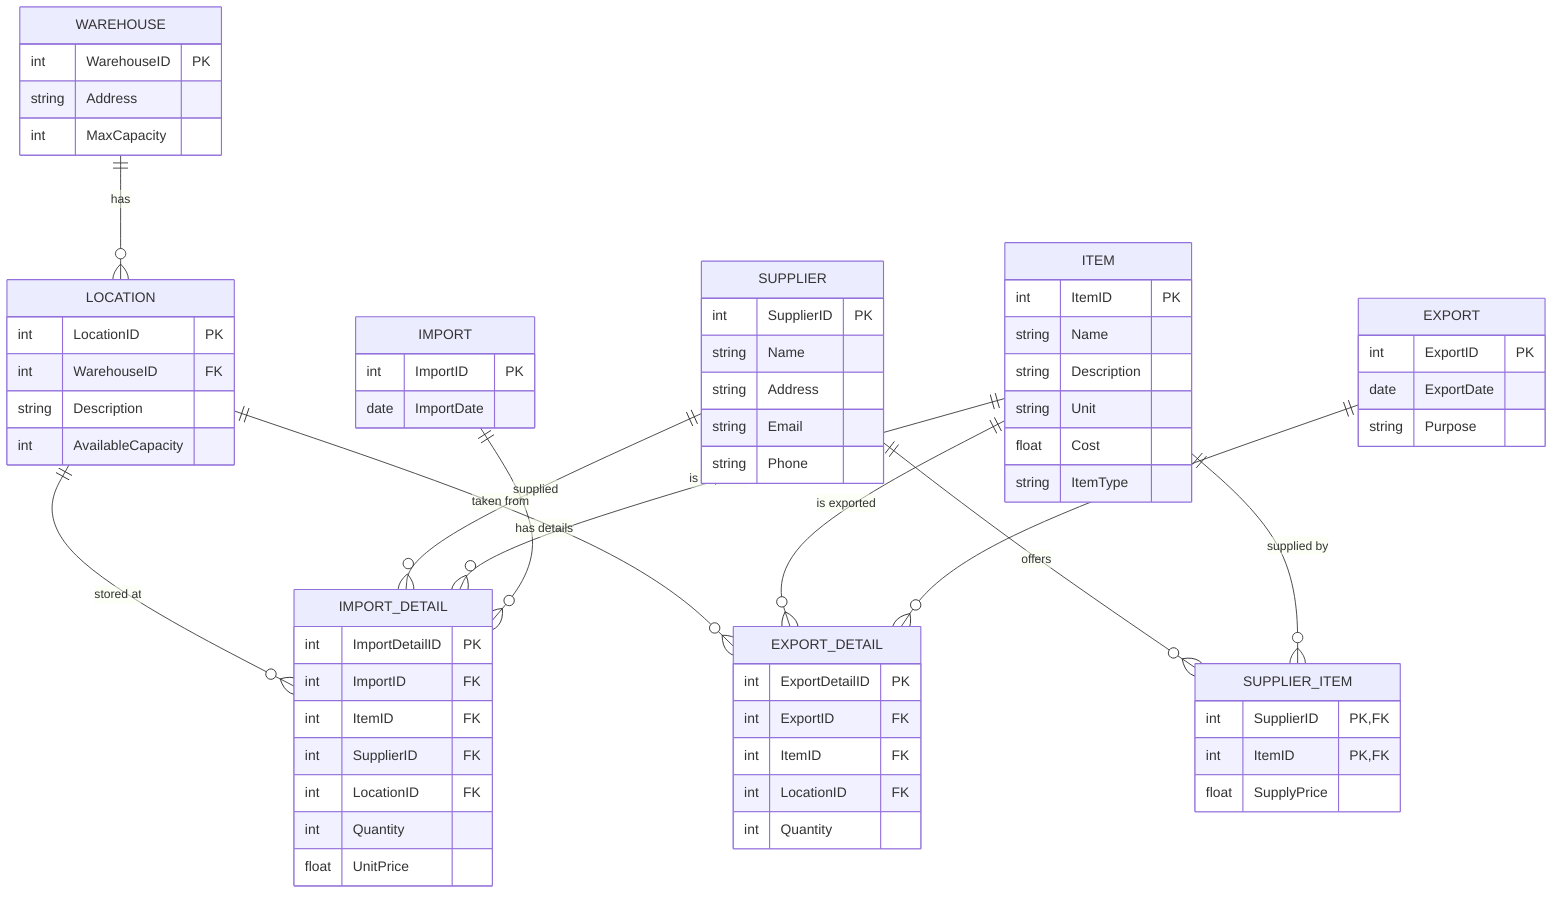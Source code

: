 erDiagram
    %% --- Các thực thể ---
    IMPORT {
        int ImportID PK
        date ImportDate
    }

    IMPORT_DETAIL {
        int ImportDetailID PK
        int ImportID FK
        int ItemID FK
        int SupplierID FK
        int LocationID FK
        int Quantity
        float UnitPrice
    }

    EXPORT {
        int ExportID PK
        date ExportDate
        string Purpose
    }

    EXPORT_DETAIL {
        int ExportDetailID PK
        int ExportID FK
        int ItemID FK
        int LocationID FK
        int Quantity
    }

    ITEM {
        int ItemID PK
        string Name
        string Description
        string Unit
        float Cost
        string ItemType
    }

    SUPPLIER {
        int SupplierID PK
        string Name
        string Address
        string Email
        string Phone
    }

    SUPPLIER_ITEM {
        int SupplierID PK, FK
        int ItemID PK, FK
        float SupplyPrice
    }

    WAREHOUSE {
        int WarehouseID PK
        string Address
        int MaxCapacity
    }

    LOCATION {
        int LocationID PK
        int WarehouseID FK
        string Description
        int AvailableCapacity
    }

    %% --- Quan hệ ---
    IMPORT ||--o{ IMPORT_DETAIL : "has details"
    EXPORT ||--o{ EXPORT_DETAIL : "has details"
    ITEM ||--o{ IMPORT_DETAIL : "is imported"
    ITEM ||--o{ EXPORT_DETAIL : "is exported"
    ITEM ||--o{ SUPPLIER_ITEM : "supplied by"
    SUPPLIER ||--o{ IMPORT_DETAIL : "supplied"
    SUPPLIER ||--o{ SUPPLIER_ITEM : "offers"
    LOCATION ||--o{ IMPORT_DETAIL : "stored at"
    LOCATION ||--o{ EXPORT_DETAIL : "taken from"
    WAREHOUSE ||--o{ LOCATION : "has"